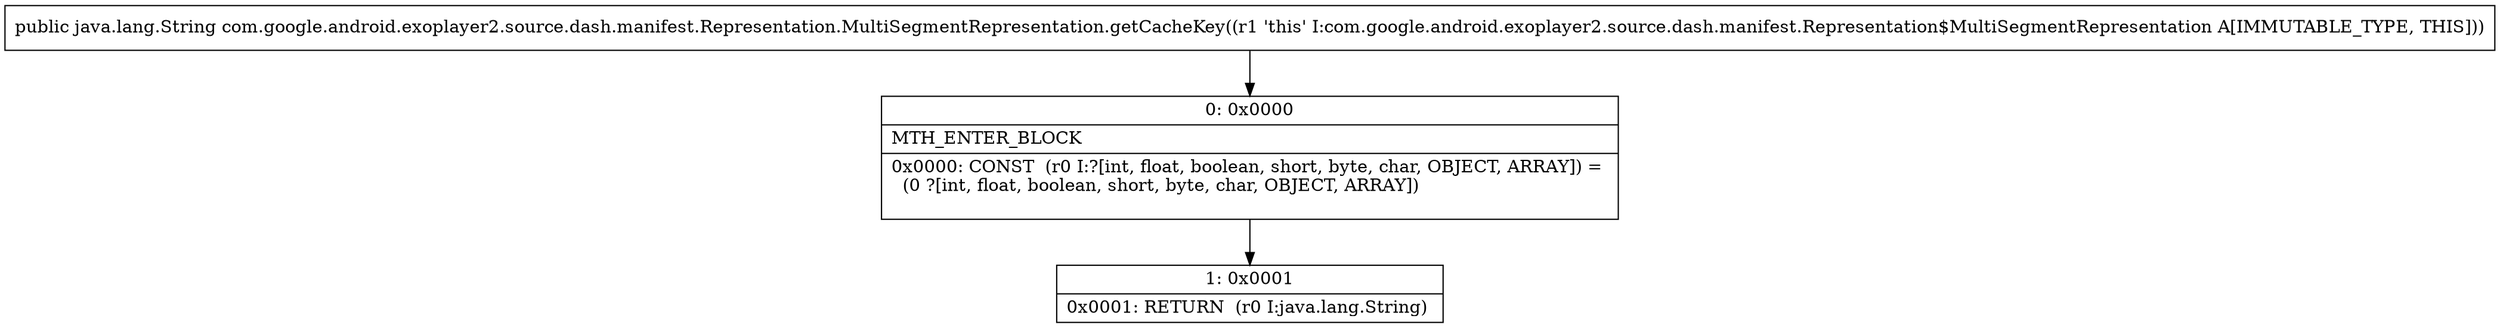 digraph "CFG forcom.google.android.exoplayer2.source.dash.manifest.Representation.MultiSegmentRepresentation.getCacheKey()Ljava\/lang\/String;" {
Node_0 [shape=record,label="{0\:\ 0x0000|MTH_ENTER_BLOCK\l|0x0000: CONST  (r0 I:?[int, float, boolean, short, byte, char, OBJECT, ARRAY]) = \l  (0 ?[int, float, boolean, short, byte, char, OBJECT, ARRAY])\l \l}"];
Node_1 [shape=record,label="{1\:\ 0x0001|0x0001: RETURN  (r0 I:java.lang.String) \l}"];
MethodNode[shape=record,label="{public java.lang.String com.google.android.exoplayer2.source.dash.manifest.Representation.MultiSegmentRepresentation.getCacheKey((r1 'this' I:com.google.android.exoplayer2.source.dash.manifest.Representation$MultiSegmentRepresentation A[IMMUTABLE_TYPE, THIS])) }"];
MethodNode -> Node_0;
Node_0 -> Node_1;
}


